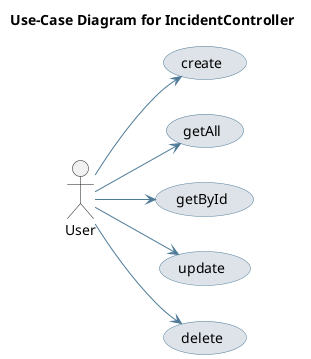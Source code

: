 @startuml
skinparam usecase {
 BackgroundColor #DEE3E9 
 BorderColor #4D7A97 
 ArrowColor #4D7A97 
}
left to right direction
title Use-Case Diagram for IncidentController

actor User
usecase "create" as UC_create
User --> UC_create
usecase "getAll" as UC_getAll
User --> UC_getAll
usecase "getById" as UC_getById
User --> UC_getById
usecase "update" as UC_update
User --> UC_update
usecase "delete" as UC_delete
User --> UC_delete
@enduml